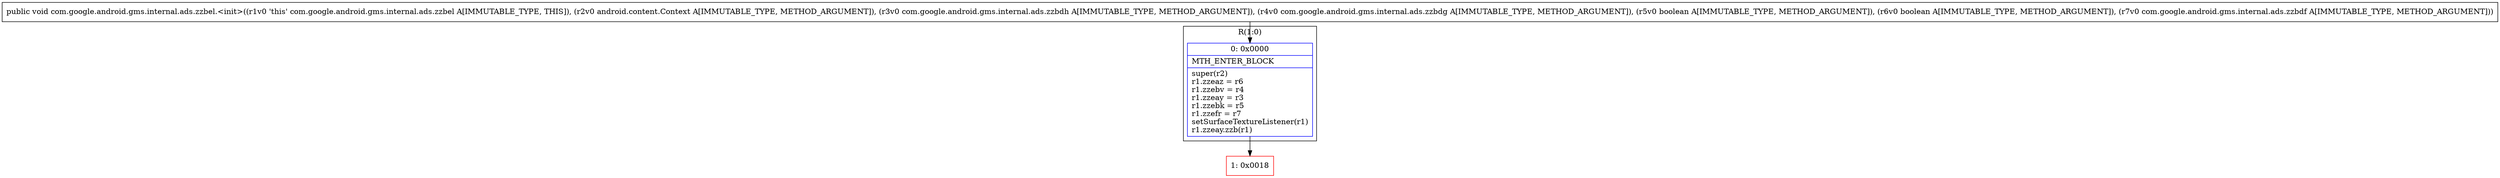digraph "CFG forcom.google.android.gms.internal.ads.zzbel.\<init\>(Landroid\/content\/Context;Lcom\/google\/android\/gms\/internal\/ads\/zzbdh;Lcom\/google\/android\/gms\/internal\/ads\/zzbdg;ZZLcom\/google\/android\/gms\/internal\/ads\/zzbdf;)V" {
subgraph cluster_Region_2082248108 {
label = "R(1:0)";
node [shape=record,color=blue];
Node_0 [shape=record,label="{0\:\ 0x0000|MTH_ENTER_BLOCK\l|super(r2)\lr1.zzeaz = r6\lr1.zzebv = r4\lr1.zzeay = r3\lr1.zzebk = r5\lr1.zzefr = r7\lsetSurfaceTextureListener(r1)\lr1.zzeay.zzb(r1)\l}"];
}
Node_1 [shape=record,color=red,label="{1\:\ 0x0018}"];
MethodNode[shape=record,label="{public void com.google.android.gms.internal.ads.zzbel.\<init\>((r1v0 'this' com.google.android.gms.internal.ads.zzbel A[IMMUTABLE_TYPE, THIS]), (r2v0 android.content.Context A[IMMUTABLE_TYPE, METHOD_ARGUMENT]), (r3v0 com.google.android.gms.internal.ads.zzbdh A[IMMUTABLE_TYPE, METHOD_ARGUMENT]), (r4v0 com.google.android.gms.internal.ads.zzbdg A[IMMUTABLE_TYPE, METHOD_ARGUMENT]), (r5v0 boolean A[IMMUTABLE_TYPE, METHOD_ARGUMENT]), (r6v0 boolean A[IMMUTABLE_TYPE, METHOD_ARGUMENT]), (r7v0 com.google.android.gms.internal.ads.zzbdf A[IMMUTABLE_TYPE, METHOD_ARGUMENT])) }"];
MethodNode -> Node_0;
Node_0 -> Node_1;
}

